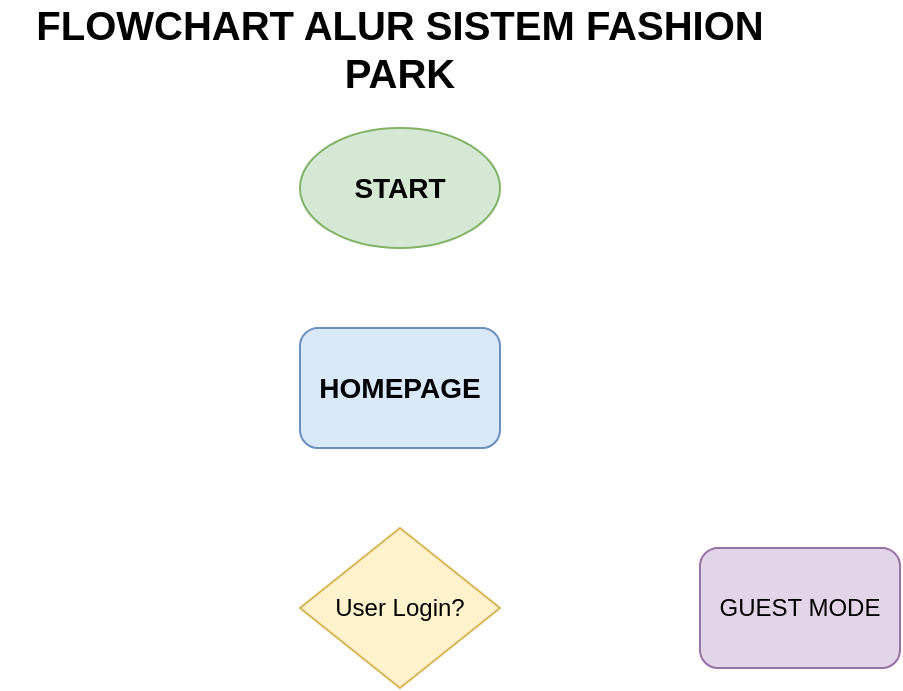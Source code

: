 <mxfile version="22.1.16" type="device">
  <diagram name="Flowchart Fashion Park Detailed" id="flowchart-fashion-park-detailed">
    <mxGraphModel dx="1422" dy="794" grid="1" gridSize="10" guides="1" tooltips="1" connect="1" arrows="1" fold="1" page="1" pageScale="1" pageWidth="1800" pageHeight="1400" math="0" shadow="0">
      <root>
        <mxCell id="0" />
        <mxCell id="1" parent="0" />
        
        <!-- Title -->
        <mxCell id="title" value="FLOWCHART ALUR SISTEM FASHION PARK" style="text;html=1;strokeColor=none;fillColor=none;align=center;verticalAlign=middle;whiteSpace=wrap;rounded=0;fontSize=20;fontStyle=1;fontColor=#000000;" vertex="1" parent="1">
          <mxGeometry x="700" y="20" width="400" height="40" as="geometry" />
        </mxCell>
        
        <!-- Start -->
        <mxCell id="start" value="START" style="ellipse;whiteSpace=wrap;html=1;fillColor=#d5e8d4;strokeColor=#82b366;fontColor=#000000;fontSize=14;fontStyle=1;" vertex="1" parent="1">
          <mxGeometry x="850" y="80" width="100" height="60" as="geometry" />
        </mxCell>
        
        <!-- Homepage -->
        <mxCell id="homepage" value="HOMEPAGE" style="rounded=1;whiteSpace=wrap;html=1;fillColor=#dae8fc;strokeColor=#6c8ebf;fontColor=#000000;fontSize=14;fontStyle=1;" vertex="1" parent="1">
          <mxGeometry x="850" y="180" width="100" height="60" as="geometry" />
        </mxCell>
        
        <!-- Login Decision -->
        <mxCell id="login_decision" value="User Login?" style="rhombus;whiteSpace=wrap;html=1;fillColor=#fff2cc;strokeColor=#d6b656;fontColor=#000000;fontSize=12;" vertex="1" parent="1">
          <mxGeometry x="850" y="280" width="100" height="80" as="geometry" />
        </mxCell>
        
        <!-- Guest Flow -->
        <mxCell id="guest_flow" value="GUEST MODE" style="rounded=1;whiteSpace=wrap;html=1;fillColor=#e1d5e7;strokeColor=#9673a6;fontColor=#000000;fontSize=12;" vertex="1" parent="1">
          <mxGeometry x="1050" y="290" width="100" height="60" as="geometry" />
        </mxCell>
        
        <!-- Guest Actions -->
        <mxCell id="guest_actions" value="• Browse Katalog&#xa;• Lihat Produk&#xa;• Filter & Search&#xa;• Lihat Detail Produk&#xa;• Lihat Harga" style="rounded=1;whiteSpace=wrap;html=1;fillColor=#e1d5e7;strokeColor=#9673a6;fontColor=#000000;fontSize=10;" vertex="1" parent="1">
          <mxGeometry x="1050" y="380" width="120" height="100" as="geometry" />
        </mxCell>
        
        <!-- Register Decision -->
        <mxCell id="register_decision" value="Mau Register?" style="rhombus;whiteSpace=wrap;html=1;fillColor=#fff2cc;strokeColor=#d6b656;fontColor=#000000;fontSize=12;" vertex="1" parent="1">
          <mxGeometry x="1050" y="520" width="120" height="80" as="geometry" />
        </mxCell>
        
        <!-- Registration -->
        <mxCell id="registration" value="REGISTRASI" style="rounded=1;whiteSpace=wrap;html=1;fillColor=#e1d5e7;strokeColor=#9673a6;fontColor=#000000;fontSize=12;" vertex="1" parent="1">
          <mxGeometry x="1050" y="640" width="120" height="60" as="geometry" />
        </mxCell>
        
        <!-- Login Form -->
        <mxCell id="login_form" value="LOGIN FORM" style="rounded=1;whiteSpace=wrap;html=1;fillColor=#dae8fc;strokeColor=#6c8ebf;fontColor=#000000;fontSize=12;" vertex="1" parent="1">
          <mxGeometry x="850" y="400" width="100" height="60" as="geometry" />
        </mxCell>
        
        <!-- Authentication -->
        <mxCell id="auth" value="AUTHENTICATION" style="rounded=1;whiteSpace=wrap;html=1;fillColor=#dae8fc;strokeColor=#6c8ebf;fontColor=#000000;fontSize=12;" vertex="1" parent="1">
          <mxGeometry x="850" y="500" width="100" height="60" as="geometry" />
        </mxCell>
        
        <!-- Role Check -->
        <mxCell id="role_check" value="Check User Role" style="rhombus;whiteSpace=wrap;html=1;fillColor=#fff2cc;strokeColor=#d6b656;fontColor=#000000;fontSize=12;" vertex="1" parent="1">
          <mxGeometry x="850" y="600" width="100" height="80" as="geometry" />
        </mxCell>
        
        <!-- PEMILIK Dashboard -->
        <mxCell id="owner_dashboard" value="PEMILIK DASHBOARD" style="rounded=1;whiteSpace=wrap;html=1;fillColor=#d5e8d4;strokeColor=#82b366;fontColor=#000000;fontSize=12;" vertex="1" parent="1">
          <mxGeometry x="650" y="720" width="120" height="60" as="geometry" />
        </mxCell>
        
        <!-- ADMIN Dashboard -->
        <mxCell id="admin_dashboard" value="ADMIN DASHBOARD" style="rounded=1;whiteSpace=wrap;html=1;fillColor=#d5e8d4;strokeColor=#82b366;fontColor=#000000;fontSize=12;" vertex="1" parent="1">
          <mxGeometry x="850" y="720" width="120" height="60" as="geometry" />
        </mxCell>
        
        <!-- KASIR Dashboard -->
        <mxCell id="kasir_dashboard" value="KASIR DASHBOARD" style="rounded=1;whiteSpace=wrap;html=1;fillColor=#d5e8d4;strokeColor=#82b366;fontColor=#000000;fontSize=12;" vertex="1" parent="1">
          <mxGeometry x="1050" y="720" width="120" height="60" as="geometry" />
        </mxCell>
        
        <!-- PELANGGAN Dashboard -->
        <mxCell id="customer_dashboard" value="PELANGGAN DASHBOARD" style="rounded=1;whiteSpace=wrap;html=1;fillColor=#d5e8d4;strokeColor=#82b366;fontColor=#000000;fontSize=12;" vertex="1" parent="1">
          <mxGeometry x="1250" y="720" width="120" height="60" as="geometry" />
        </mxCell>
        
        <!-- PEMILIK Features -->
        <mxCell id="owner_features" value="• Dashboard KPI & Analytics&#xa;• Total Pendapatan (Rp 1.0M)&#xa;• Nilai Transaksi Rata-rata&#xa;• Grafik Pertumbuhan Pendapatan&#xa;• Ringkasan Kinerja Toko&#xa;&#xa;Navigation Menu:&#xa;• Laporan Penjualan&#xa;• Riwayat Transaksi&#xa;• Akun" style="rounded=1;whiteSpace=wrap;html=1;fillColor=#d5e8d4;strokeColor=#82b366;fontColor=#000000;fontSize=9;" vertex="1" parent="1">
          <mxGeometry x="650" y="820" width="120" height="120" as="geometry" />
        </mxCell>
        
        <!-- ADMIN Features -->
        <mxCell id="admin_features" value="• Dashboard Statistik&#xa;• Kelola Pesanan&#xa;• Kelola User & Role&#xa;• Kelola Kategori Produk&#xa;• Monitoring Sistem" style="rounded=1;whiteSpace=wrap;html=1;fillColor=#d5e8d4;strokeColor=#82b366;fontColor=#000000;fontSize=10;" vertex="1" parent="1">
          <mxGeometry x="850" y="820" width="120" height="100" as="geometry" />
        </mxCell>
        
        <!-- KASIR Features -->
        <mxCell id="kasir_features" value="• Pencarian Barang&#xa;• Proses Transaksi&#xa;• Scan Barcode/QR&#xa;• Lihat Stok Real-time&#xa;• Print Struk" style="rounded=1;whiteSpace=wrap;html=1;fillColor=#d5e8d4;strokeColor=#82b366;fontColor=#000000;fontSize=10;" vertex="1" parent="1">
          <mxGeometry x="1050" y="820" width="120" height="100" as="geometry" />
        </mxCell>
        
        <!-- PELANGGAN Features -->
        <mxCell id="customer_features" value="• Shopping Cart&#xa;• Checkout Process&#xa;• Tracking Pesanan&#xa;• Review & Rating&#xa;• Riwayat Belanja" style="rounded=1;whiteSpace=wrap;html=1;fillColor=#d5e8d4;strokeColor=#82b366;fontColor=#000000;fontSize=10;" vertex="1" parent="1">
          <mxGeometry x="1250" y="820" width="120" height="100" as="geometry" />
        </mxCell>
        
        <!-- Shopping Flow -->
        <mxCell id="shopping_flow" value="SHOPPING PROCESS" style="rounded=1;whiteSpace=wrap;html=1;fillColor=#ffe6cc;strokeColor=#d79b00;fontColor=#000000;fontSize=12;" vertex="1" parent="1">
          <mxGeometry x="1250" y="960" width="120" height="60" as="geometry" />
        </mxCell>
        
        <!-- Shopping Steps -->
        <mxCell id="shopping_steps" value="1. Tambah ke Cart&#xa;2. Review Cart&#xa;3. Checkout&#xa;4. Pilih Pembayaran&#xa;5. Konfirmasi Order&#xa;6. Proses Pembayaran" style="rounded=1;whiteSpace=wrap;html=1;fillColor=#ffe6cc;strokeColor=#d79b00;fontColor=#000000;fontSize=10;" vertex="1" parent="1">
          <mxGeometry x="1250" y="1050" width="120" height="120" as="geometry" />
        </mxCell>
        
        <!-- Payment Gateway -->
        <mxCell id="payment" value="PAYMENT SYSTEM" style="rounded=1;whiteSpace=wrap;html=1;fillColor=#ffe6cc;strokeColor=#d79b00;fontColor=#000000;fontSize=12;" vertex="1" parent="1">
          <mxGeometry x="1050" y="960" width="120" height="60" as="geometry" />
        </mxCell>
        
        <!-- Payment Methods -->
        <mxCell id="payment_methods" value="• Cash on Delivery&#xa;• Transfer Bank&#xa;• QRIS Payment&#xa;• E-Wallet (OVO, DANA)&#xa;• Credit Card" style="rounded=1;whiteSpace=wrap;html=1;fillColor=#ffe6cc;strokeColor=#d79b00;fontColor=#000000;fontSize=10;" vertex="1" parent="1">
          <mxGeometry x="1050" y="1050" width="120" height="100" as="geometry" />
        </mxCell>
        
        <!-- Order Processing -->
        <mxCell id="order_processing" value="ORDER MANAGEMENT" style="rounded=1;whiteSpace=wrap;html=1;fillColor=#ffe6cc;strokeColor=#d79b00;fontColor=#000000;fontSize=12;" vertex="1" parent="1">
          <mxGeometry x="850" y="960" width="120" height="60" as="geometry" />
        </mxCell>
        
        <!-- Order Status -->
        <mxCell id="order_status" value="• Pending&#xa;• Processing&#xa;• Shipped&#xa;• Delivered&#xa;• Completed" style="rounded=1;whiteSpace=wrap;html=1;fillColor=#ffe6cc;strokeColor=#d79b00;fontColor=#000000;fontSize=10;" vertex="1" parent="1">
          <mxGeometry x="850" y="1050" width="120" height="100" as="geometry" />
        </mxCell>
        
        <!-- Logout -->
        <mxCell id="logout" value="LOGOUT" style="rounded=1;whiteSpace=wrap;html=1;fillColor=#f8cecc;strokeColor=#b85450;fontColor=#000000;fontSize=12;" vertex="1" parent="1">
          <mxGeometry x="650" y="960" width="120" height="60" as="geometry" />
        </mxCell>
        
        <!-- End -->
        <mxCell id="end" value="END" style="ellipse;whiteSpace=wrap;html=1;fillColor=#f8cecc;strokeColor=#b85450;fontColor=#000000;fontSize=14;fontStyle=1;" vertex="1" parent="1">
          <mxGeometry x="650" y="1050" width="120" height="60" as="geometry" />
        </mxCell>
        
        <!-- Connections -->
        <!-- Start to Homepage -->
        <mxCell id="conn1" value="" style="endArrow=classic;html=1;rounded=0;exitX=0.5;exitY=1;exitDx=0;exitDy=0;entryX=0.5;entryY=0;entryDx=0;entryDy=0;strokeColor=#000000;strokeWidth=2;" edge="1" parent="1" source="start" target="homepage">
          <mxGeometry width="50" height="50" relative="1" as="geometry">
            <mxPoint x="400" y="400" as="sourcePoint" />
            <mxPoint x="450" y="350" as="targetPoint" />
          </mxGeometry>
        </mxCell>
        
        <!-- Homepage to Login Decision -->
        <mxCell id="conn2" value="" style="endArrow=classic;html=1;rounded=0;exitX=0.5;exitY=1;exitDx=0;exitDy=0;entryX=0.5;entryY=0;entryDx=0;entryDy=0;strokeColor=#000000;strokeWidth=2;" edge="1" parent="1" source="homepage" target="login_decision">
          <mxGeometry width="50" height="50" relative="1" as="geometry">
            <mxPoint x="400" y="400" as="sourcePoint" />
            <mxPoint x="450" y="350" as="targetPoint" />
          </mxGeometry>
        </mxCell>
        
        <!-- Login Decision to Guest Flow -->
        <mxCell id="conn3" value="NO" style="endArrow=classic;html=1;rounded=0;exitX=1;exitY=0.5;exitDx=0;exitDy=0;entryX=0;entryY=0.5;entryDx=0;entryDy=0;strokeColor=#000000;strokeWidth=2;" edge="1" parent="1" source="login_decision" target="guest_flow">
          <mxGeometry width="50" height="50" relative="1" as="geometry">
            <mxPoint x="400" y="400" as="sourcePoint" />
            <mxPoint x="450" y="350" as="targetPoint" />
          </mxGeometry>
        </mxCell>
        
        <!-- Guest Flow to Guest Actions -->
        <mxCell id="conn4" value="" style="endArrow=classic;html=1;rounded=0;exitX=0.5;exitY=1;exitDx=0;exitDy=0;entryX=0.5;entryY=0;entryDx=0;entryDy=0;strokeColor=#000000;strokeWidth=2;" edge="1" parent="1" source="guest_flow" target="guest_actions">
          <mxGeometry width="50" height="50" relative="1" as="geometry">
            <mxPoint x="400" y="400" as="sourcePoint" />
            <mxPoint x="450" y="350" as="targetPoint" />
          </mxGeometry>
        </mxCell>
        
        <!-- Guest Actions to Register Decision -->
        <mxCell id="conn5" value="" style="endArrow=classic;html=1;rounded=0;exitX=0.5;exitY=1;exitDx=0;exitDy=0;entryX=0.5;entryY=0;entryDx=0;entryDy=0;strokeColor=#000000;strokeWidth=2;" edge="1" parent="1" source="guest_actions" target="register_decision">
          <mxGeometry width="50" height="50" relative="1" as="geometry">
            <mxPoint x="400" y="400" as="sourcePoint" />
            <mxPoint x="450" y="350" as="targetPoint" />
          </mxGeometry>
        </mxCell>
        
        <!-- Register Decision to Registration -->
        <mxCell id="conn6" value="YES" style="endArrow=classic;html=1;rounded=0;exitX=0.5;exitY=1;exitDx=0;exitDy=0;entryX=0.5;entryY=0;entryDx=0;entryDy=0;strokeColor=#000000;strokeWidth=2;" edge="1" parent="1" source="register_decision" target="registration">
          <mxGeometry width="50" height="50" relative="1" as="geometry">
            <mxPoint x="400" y="400" as="sourcePoint" />
            <mxPoint x="450" y="350" as="targetPoint" />
          </mxGeometry>
        </mxCell>
        
        <!-- Registration to Login Form -->
        <mxCell id="conn7" value="" style="endArrow=classic;html=1;rounded=0;exitX=0;exitY=0.5;exitDx=0;exitDy=0;entryX=0.5;entryY=1;entryDx=0;entryDy=0;strokeColor=#000000;strokeWidth=2;" edge="1" parent="1" source="registration" target="login_form">
          <mxGeometry width="50" height="50" relative="1" as="geometry">
            <mxPoint x="400" y="400" as="sourcePoint" />
            <mxPoint x="450" y="350" as="targetPoint" />
          </mxGeometry>
        </mxCell>
        
        <!-- Login Decision to Login Form -->
        <mxCell id="conn8" value="YES" style="endArrow=classic;html=1;rounded=0;exitX=0.5;exitY=1;exitDx=0;exitDy=0;entryX=0.5;entryY=0;entryDx=0;entryDy=0;strokeColor=#000000;strokeWidth=2;" edge="1" parent="1" source="login_decision" target="login_form">
          <mxGeometry width="50" height="50" relative="1" as="geometry">
            <mxPoint x="400" y="400" as="sourcePoint" />
            <mxPoint x="450" y="350" as="targetPoint" />
          </mxGeometry>
        </mxCell>
        
        <!-- Login Form to Authentication -->
        <mxCell id="conn9" value="" style="endArrow=classic;html=1;rounded=0;exitX=0.5;exitY=1;exitDx=0;exitDy=0;entryX=0.5;entryY=0;entryDx=0;entryDy=0;strokeColor=#000000;strokeWidth=2;" edge="1" parent="1" source="login_form" target="auth">
          <mxGeometry width="50" height="50" relative="1" as="geometry">
            <mxPoint x="400" y="400" as="sourcePoint" />
            <mxPoint x="450" y="350" as="targetPoint" />
          </mxGeometry>
        </mxCell>
        
        <!-- Authentication to Role Check -->
        <mxCell id="conn10" value="" style="endArrow=classic;html=1;rounded=0;exitX=0.5;exitY=1;exitDx=0;exitDy=0;entryX=0.5;entryY=0;entryDx=0;entryDy=0;strokeColor=#000000;strokeWidth=2;" edge="1" parent="1" source="auth" target="role_check">
          <mxGeometry width="50" height="50" relative="1" as="geometry">
            <mxPoint x="400" y="400" as="sourcePoint" />
            <mxPoint x="450" y="350" as="targetPoint" />
          </mxGeometry>
        </mxCell>
        
        <!-- Role Check to PEMILIK -->
        <mxCell id="conn11" value="PEMILIK" style="endArrow=classic;html=1;rounded=0;exitX=0;exitY=0.5;exitDx=0;exitDy=0;entryX=0.5;entryY=0;entryDx=0;entryDy=0;strokeColor=#000000;strokeWidth=2;" edge="1" parent="1" source="role_check" target="owner_dashboard">
          <mxGeometry width="50" height="50" relative="1" as="geometry">
            <mxPoint x="400" y="400" as="sourcePoint" />
            <mxPoint x="450" y="350" as="targetPoint" />
          </mxGeometry>
        </mxCell>
        
        <!-- Role Check to ADMIN -->
        <mxCell id="conn12" value="ADMIN" style="endArrow=classic;html=1;rounded=0;exitX=0.5;exitY=1;exitDx=0;exitDy=0;entryX=0.5;entryY=0;entryDx=0;entryDy=0;strokeColor=#000000;strokeWidth=2;" edge="1" parent="1" source="role_check" target="admin_dashboard">
          <mxGeometry width="50" height="50" relative="1" as="geometry">
            <mxPoint x="400" y="400" as="sourcePoint" />
            <mxPoint x="450" y="350" as="targetPoint" />
          </mxGeometry>
        </mxCell>
        
        <!-- Role Check to KASIR -->
        <mxCell id="conn13" value="KASIR" style="endArrow=classic;html=1;rounded=0;exitX=1;exitY=0.5;exitDx=0;exitDy=0;entryX=0.5;entryY=0;entryDx=0;entryDy=0;strokeColor=#000000;strokeWidth=2;" edge="1" parent="1" source="role_check" target="kasir_dashboard">
          <mxGeometry width="50" height="50" relative="1" as="geometry">
            <mxPoint x="400" y="400" as="sourcePoint" />
            <mxPoint x="450" y="350" as="targetPoint" />
          </mxGeometry>
        </mxCell>
        
        <!-- Role Check to PELANGGAN -->
        <mxCell id="conn14" value="PELANGGAN" style="endArrow=classic;html=1;rounded=0;exitX=1;exitY=0.5;exitDx=0;exitDy=0;entryX=0.5;entryY=0;entryDx=0;entryDy=0;strokeColor=#000000;strokeWidth=2;" edge="1" parent="1" source="role_check" target="customer_dashboard">
          <mxGeometry width="50" height="50" relative="1" as="geometry">
            <mxPoint x="400" y="400" as="sourcePoint" />
            <mxPoint x="450" y="350" as="targetPoint" />
          </mxGeometry>
        </mxCell>
        
        <!-- Dashboards to Features -->
        <mxCell id="conn15" value="" style="endArrow=classic;html=1;rounded=0;exitX=0.5;exitY=1;exitDx=0;exitDy=0;entryX=0.5;entryY=0;entryDx=0;entryDy=0;strokeColor=#000000;strokeWidth=2;" edge="1" parent="1" source="owner_dashboard" target="owner_features">
          <mxGeometry width="50" height="50" relative="1" as="geometry">
            <mxPoint x="400" y="400" as="sourcePoint" />
            <mxPoint x="450" y="350" as="targetPoint" />
          </mxGeometry>
        </mxCell>
        
        <mxCell id="conn16" value="" style="endArrow=classic;html=1;rounded=0;exitX=0.5;exitY=1;exitDx=0;exitDy=0;entryX=0.5;entryY=0;entryDx=0;entryDy=0;strokeColor=#000000;strokeWidth=2;" edge="1" parent="1" source="admin_dashboard" target="admin_features">
          <mxGeometry width="50" height="50" relative="1" as="geometry">
            <mxPoint x="400" y="400" as="sourcePoint" />
            <mxPoint x="450" y="350" as="targetPoint" />
          </mxGeometry>
        </mxCell>
        
        <mxCell id="conn17" value="" style="endArrow=classic;html=1;rounded=0;exitX=0.5;exitY=1;exitDx=0;exitDy=0;entryX=0.5;entryY=0;entryDx=0;entryDy=0;strokeColor=#000000;strokeWidth=2;" edge="1" parent="1" source="kasir_dashboard" target="kasir_features">
          <mxGeometry width="50" height="50" relative="1" as="geometry">
            <mxPoint x="400" y="400" as="sourcePoint" />
            <mxPoint x="450" y="350" as="targetPoint" />
          </mxGeometry>
        </mxCell>
        
        <mxCell id="conn18" value="" style="endArrow=classic;html=1;rounded=0;exitX=0.5;exitY=1;exitDx=0;exitDy=0;entryX=0.5;entryY=0;entryDx=0;entryDy=0;strokeColor=#000000;strokeWidth=2;" edge="1" parent="1" source="customer_dashboard" target="customer_features">
          <mxGeometry width="50" height="50" relative="1" as="geometry">
            <mxPoint x="400" y="400" as="sourcePoint" />
            <mxPoint x="450" y="350" as="targetPoint" />
          </mxGeometry>
        </mxCell>
        
        <!-- Features to Next Steps -->
        <mxCell id="conn19" value="" style="endArrow=classic;html=1;rounded=0;exitX=0.5;exitY=1;exitDx=0;exitDy=0;entryX=0.5;entryY=0;entryDx=0;entryDy=0;strokeColor=#000000;strokeWidth=2;" edge="1" parent="1" source="owner_features" target="logout">
          <mxGeometry width="50" height="50" relative="1" as="geometry">
            <mxPoint x="400" y="400" as="sourcePoint" />
            <mxPoint x="450" y="350" as="targetPoint" />
          </mxGeometry>
        </mxCell>
        
        <mxCell id="conn20" value="" style="endArrow=classic;html=1;rounded=0;exitX=0.5;exitY=1;exitDx=0;exitDy=0;entryX=0.5;entryY=0;entryDx=0;entryDy=0;strokeColor=#000000;strokeWidth=2;" edge="1" parent="1" source="admin_features" target="order_processing">
          <mxGeometry width="50" height="50" relative="1" as="geometry">
            <mxPoint x="400" y="400" as="sourcePoint" />
            <mxPoint x="450" y="350" as="targetPoint" />
          </mxGeometry>
        </mxCell>
        
        <mxCell id="conn21" value="" style="endArrow=classic;html=1;rounded=0;exitX=0.5;exitY=1;exitDx=0;exitDy=0;entryX=0.5;entryY=0;entryDx=0;entryDy=0;strokeColor=#000000;strokeWidth=2;" edge="1" parent="1" source="kasir_features" target="payment">
          <mxGeometry width="50" height="50" relative="1" as="geometry">
            <mxPoint x="400" y="400" as="sourcePoint" />
            <mxPoint x="450" y="350" as="targetPoint" />
          </mxGeometry>
        </mxCell>
        
        <mxCell id="conn22" value="" style="endArrow=classic;html=1;rounded=0;exitX=0.5;exitY=1;exitDx=0;exitDy=0;entryX=0.5;entryY=0;entryDx=0;entryDy=0;strokeColor=#000000;strokeWidth=2;" edge="1" parent="1" source="customer_features" target="shopping_flow">
          <mxGeometry width="50" height="50" relative="1" as="geometry">
            <mxPoint x="400" y="400" as="sourcePoint" />
            <mxPoint x="450" y="350" as="targetPoint" />
          </mxGeometry>
        </mxCell>
        
        <!-- Next Steps to Details -->
        <mxCell id="conn23" value="" style="endArrow=classic;html=1;rounded=0;exitX=0.5;exitY=1;exitDx=0;exitDy=0;entryX=0.5;entryY=0;entryDx=0;entryDy=0;strokeColor=#000000;strokeWidth=2;" edge="1" parent="1" source="order_processing" target="order_status">
          <mxGeometry width="50" height="50" relative="1" as="geometry">
            <mxPoint x="400" y="400" as="sourcePoint" />
            <mxPoint x="450" y="350" as="targetPoint" />
          </mxGeometry>
        </mxCell>
        
        <mxCell id="conn24" value="" style="endArrow=classic;html=1;rounded=0;exitX=0.5;exitY=1;exitDx=0;exitDy=0;entryX=0.5;entryY=0;entryDx=0;entryDy=0;strokeColor=#000000;strokeWidth=2;" edge="1" parent="1" source="payment" target="payment_methods">
          <mxGeometry width="50" height="50" relative="1" as="geometry">
            <mxPoint x="400" y="400" as="sourcePoint" />
            <mxPoint x="450" y="350" as="targetPoint" />
          </mxGeometry>
        </mxCell>
        
        <mxCell id="conn25" value="" style="endArrow=classic;html=1;rounded=0;exitX=0.5;exitY=1;exitDx=0;exitDy=0;entryX=0.5;entryY=0;entryDx=0;entryDy=0;strokeColor=#000000;strokeWidth=2;" edge="1" parent="1" source="shopping_flow" target="shopping_steps">
          <mxGeometry width="50" height="50" relative="1" as="geometry">
            <mxPoint x="400" y="400" as="sourcePoint" />
            <mxPoint x="450" y="350" as="targetPoint" />
          </mxGeometry>
        </mxCell>
        
        <!-- Details to End -->
        <mxCell id="conn26" value="" style="endArrow=classic;html=1;rounded=0;exitX=0.5;exitY=1;exitDx=0;exitDy=0;entryX=0.5;entryY=0;entryDx=0;entryDy=0;strokeColor=#000000;strokeWidth=2;" edge="1" parent="1" source="order_status" target="end">
          <mxGeometry width="50" height="50" relative="1" as="geometry">
            <mxPoint x="400" y="400" as="sourcePoint" />
            <mxPoint x="450" y="350" as="targetPoint" />
          </mxGeometry>
        </mxCell>
        
        <mxCell id="conn27" value="" style="endArrow=classic;html=1;rounded=0;exitX=0.5;exitY=1;exitDx=0;exitDy=0;entryX=0.5;entryY=0;entryDx=0;entryDy=0;strokeColor=#000000;strokeWidth=2;" edge="1" parent="1" source="payment_methods" target="end">
          <mxGeometry width="50" height="50" relative="1" as="geometry">
            <mxPoint x="400" y="400" as="sourcePoint" />
            <mxPoint x="450" y="350" as="targetPoint" />
          </mxGeometry>
        </mxCell>
        
        <mxCell id="conn28" value="" style="endArrow=classic;html=1;rounded=0;exitX=0.5;exitY=1;exitDx=0;exitDy=0;entryX=0.5;entryY=0;entryDx=0;entryDy=0;strokeColor=#000000;strokeWidth=2;" edge="1" parent="1" source="shopping_steps" target="end">
          <mxGeometry width="50" height="50" relative="1" as="geometry">
            <mxPoint x="400" y="400" as="sourcePoint" />
            <mxPoint x="450" y="350" as="targetPoint" />
          </mxGeometry>
        </mxCell>
        
        <mxCell id="conn29" value="" style="endArrow=classic;html=1;rounded=0;exitX=0.5;exitY=1;exitDx=0;exitDy=0;entryX=0.5;entryY=0;entryDx=0;entryDy=0;strokeColor=#000000;strokeWidth=2;" edge="1" parent="1" source="logout" target="end">
          <mxGeometry width="50" height="50" relative="1" as="geometry">
            <mxPoint x="400" y="400" as="sourcePoint" />
            <mxPoint x="450" y="350" as="targetPoint" />
          </mxGeometry>
        </mxCell>
        
        <!-- Legend -->
        <mxCell id="legend" value="LEGENDA SISTEM:&#xa;&#xa;🔵 START/END: Titik awal dan akhir sistem&#xa;🟡 DECISION: Keputusan/percabangan logika&#xa;🟢 PROCESS: Proses/langkah kerja&#xa;🟠 FEATURES: Fitur-fitur per role&#xa;🔴 FLOW: Alur kerja sistem&#xa;&#xa;WARNA:&#xa;• Hijau: Start/End & Dashboard&#xa;• Biru: Login & Authentication&#xa;• Ungu: Guest Mode & Registration&#xa;• Orange: Shopping & Payment&#xa;• Merah: Logout & End" style="text;html=1;strokeColor=#000000;fillColor=#ffffff;align=left;verticalAlign=top;whiteSpace=wrap;rounded=1;fontSize=10;fontColor=#000000;" vertex="1" parent="1">
          <mxGeometry x="50" y="1000" width="350" height="200" as="geometry" />
        </mxCell>
        
        <!-- Additional Info -->
        <mxCell id="info" value="INFORMASI SISTEM FASHION PARK:&#xa;&#xa;• Total Role: 4 (PEMILIK, ADMIN, KASIR, PELANGGAN)&#xa;• Total Fitur: 20+ fitur utama&#xa;• Alur Utama: 29 koneksi&#xa;• Metode Pembayaran: 5 jenis&#xa;• Status Order: 5 tahap&#xa;• Guest Mode: Tanpa login&#xa;• Security: Role-based access control&#xa;&#xa;FITUR PEMILIK:&#xa;• Dashboard KPI dengan grafik pendapatan&#xa;• Total Pendapatan: Rp 1.0M (+100% vs bulan lalu)&#xa;• Nilai Transaksi Rata-rata: Rp 500.0K&#xa;• Monitoring produk terlaris & total transaksi" style="text;html=1;strokeColor=#000000;fillColor=#f0f0f0;align=left;verticalAlign=top;whiteSpace=wrap;rounded=1;fontSize=9;fontColor=#000000;" vertex="1" parent="1">
          <mxGeometry x="50" y="1220" width="350" height="180" as="geometry" />
        </mxCell>
        
      </root>
    </mxGraphModel>
  </diagram>
</mxfile>

